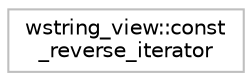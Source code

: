 digraph "Graphical Class Hierarchy"
{
 // LATEX_PDF_SIZE
  edge [fontname="Helvetica",fontsize="10",labelfontname="Helvetica",labelfontsize="10"];
  node [fontname="Helvetica",fontsize="10",shape=record];
  rankdir="LR";
  Node0 [label="wstring_view::const\l_reverse_iterator",height=0.2,width=0.4,color="grey75", fillcolor="white", style="filled",tooltip="STL iterator class."];
}
